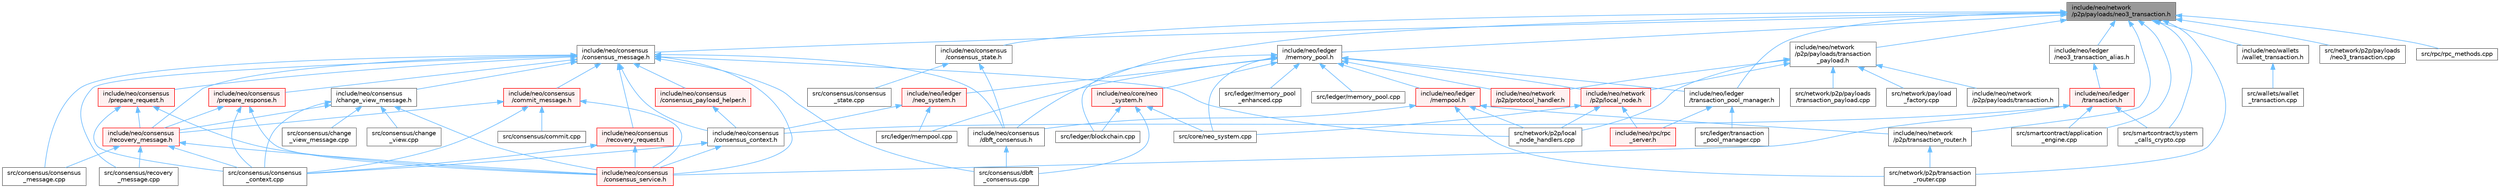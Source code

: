 digraph "include/neo/network/p2p/payloads/neo3_transaction.h"
{
 // LATEX_PDF_SIZE
  bgcolor="transparent";
  edge [fontname=Helvetica,fontsize=10,labelfontname=Helvetica,labelfontsize=10];
  node [fontname=Helvetica,fontsize=10,shape=box,height=0.2,width=0.4];
  Node1 [id="Node000001",label="include/neo/network\l/p2p/payloads/neo3_transaction.h",height=0.2,width=0.4,color="gray40", fillcolor="grey60", style="filled", fontcolor="black",tooltip=" "];
  Node1 -> Node2 [id="edge1_Node000001_Node000002",dir="back",color="steelblue1",style="solid",tooltip=" "];
  Node2 [id="Node000002",label="include/neo/consensus\l/consensus_message.h",height=0.2,width=0.4,color="grey40", fillcolor="white", style="filled",URL="$consensus__message_8h.html",tooltip=" "];
  Node2 -> Node3 [id="edge2_Node000002_Node000003",dir="back",color="steelblue1",style="solid",tooltip=" "];
  Node3 [id="Node000003",label="include/neo/consensus\l/change_view_message.h",height=0.2,width=0.4,color="grey40", fillcolor="white", style="filled",URL="$change__view__message_8h.html",tooltip=" "];
  Node3 -> Node4 [id="edge3_Node000003_Node000004",dir="back",color="steelblue1",style="solid",tooltip=" "];
  Node4 [id="Node000004",label="include/neo/consensus\l/consensus_service.h",height=0.2,width=0.4,color="red", fillcolor="#FFF0F0", style="filled",URL="$consensus__service_8h.html",tooltip=" "];
  Node3 -> Node18 [id="edge4_Node000003_Node000018",dir="back",color="steelblue1",style="solid",tooltip=" "];
  Node18 [id="Node000018",label="include/neo/consensus\l/recovery_message.h",height=0.2,width=0.4,color="red", fillcolor="#FFF0F0", style="filled",URL="$recovery__message_8h.html",tooltip=" "];
  Node18 -> Node4 [id="edge5_Node000018_Node000004",dir="back",color="steelblue1",style="solid",tooltip=" "];
  Node18 -> Node19 [id="edge6_Node000018_Node000019",dir="back",color="steelblue1",style="solid",tooltip=" "];
  Node19 [id="Node000019",label="src/consensus/consensus\l_context.cpp",height=0.2,width=0.4,color="grey40", fillcolor="white", style="filled",URL="$consensus__context_8cpp.html",tooltip=" "];
  Node18 -> Node20 [id="edge7_Node000018_Node000020",dir="back",color="steelblue1",style="solid",tooltip=" "];
  Node20 [id="Node000020",label="src/consensus/consensus\l_message.cpp",height=0.2,width=0.4,color="grey40", fillcolor="white", style="filled",URL="$consensus__message_8cpp.html",tooltip=" "];
  Node18 -> Node21 [id="edge8_Node000018_Node000021",dir="back",color="steelblue1",style="solid",tooltip=" "];
  Node21 [id="Node000021",label="src/consensus/recovery\l_message.cpp",height=0.2,width=0.4,color="grey40", fillcolor="white", style="filled",URL="$recovery__message_8cpp.html",tooltip=" "];
  Node3 -> Node23 [id="edge9_Node000003_Node000023",dir="back",color="steelblue1",style="solid",tooltip=" "];
  Node23 [id="Node000023",label="src/consensus/change\l_view.cpp",height=0.2,width=0.4,color="grey40", fillcolor="white", style="filled",URL="$change__view_8cpp.html",tooltip=" "];
  Node3 -> Node24 [id="edge10_Node000003_Node000024",dir="back",color="steelblue1",style="solid",tooltip=" "];
  Node24 [id="Node000024",label="src/consensus/change\l_view_message.cpp",height=0.2,width=0.4,color="grey40", fillcolor="white", style="filled",URL="$change__view__message_8cpp.html",tooltip=" "];
  Node3 -> Node19 [id="edge11_Node000003_Node000019",dir="back",color="steelblue1",style="solid",tooltip=" "];
  Node2 -> Node25 [id="edge12_Node000002_Node000025",dir="back",color="steelblue1",style="solid",tooltip=" "];
  Node25 [id="Node000025",label="include/neo/consensus\l/commit_message.h",height=0.2,width=0.4,color="red", fillcolor="#FFF0F0", style="filled",URL="$commit__message_8h.html",tooltip=" "];
  Node25 -> Node4 [id="edge13_Node000025_Node000004",dir="back",color="steelblue1",style="solid",tooltip=" "];
  Node25 -> Node18 [id="edge14_Node000025_Node000018",dir="back",color="steelblue1",style="solid",tooltip=" "];
  Node25 -> Node26 [id="edge15_Node000025_Node000026",dir="back",color="steelblue1",style="solid",tooltip=" "];
  Node26 [id="Node000026",label="src/consensus/commit.cpp",height=0.2,width=0.4,color="grey40", fillcolor="white", style="filled",URL="$commit_8cpp.html",tooltip=" "];
  Node25 -> Node19 [id="edge16_Node000025_Node000019",dir="back",color="steelblue1",style="solid",tooltip=" "];
  Node2 -> Node28 [id="edge17_Node000002_Node000028",dir="back",color="steelblue1",style="solid",tooltip=" "];
  Node28 [id="Node000028",label="include/neo/consensus\l/consensus_context.h",height=0.2,width=0.4,color="grey40", fillcolor="white", style="filled",URL="$consensus__context_8h.html",tooltip=" "];
  Node28 -> Node4 [id="edge18_Node000028_Node000004",dir="back",color="steelblue1",style="solid",tooltip=" "];
  Node28 -> Node19 [id="edge19_Node000028_Node000019",dir="back",color="steelblue1",style="solid",tooltip=" "];
  Node2 -> Node29 [id="edge20_Node000002_Node000029",dir="back",color="steelblue1",style="solid",tooltip=" "];
  Node29 [id="Node000029",label="include/neo/consensus\l/consensus_payload_helper.h",height=0.2,width=0.4,color="red", fillcolor="#FFF0F0", style="filled",URL="$consensus__payload__helper_8h.html",tooltip=" "];
  Node29 -> Node28 [id="edge21_Node000029_Node000028",dir="back",color="steelblue1",style="solid",tooltip=" "];
  Node2 -> Node4 [id="edge22_Node000002_Node000004",dir="back",color="steelblue1",style="solid",tooltip=" "];
  Node2 -> Node31 [id="edge23_Node000002_Node000031",dir="back",color="steelblue1",style="solid",tooltip=" "];
  Node31 [id="Node000031",label="include/neo/consensus\l/dbft_consensus.h",height=0.2,width=0.4,color="grey40", fillcolor="white", style="filled",URL="$dbft__consensus_8h.html",tooltip=" "];
  Node31 -> Node32 [id="edge24_Node000031_Node000032",dir="back",color="steelblue1",style="solid",tooltip=" "];
  Node32 [id="Node000032",label="src/consensus/dbft\l_consensus.cpp",height=0.2,width=0.4,color="grey40", fillcolor="white", style="filled",URL="$dbft__consensus_8cpp.html",tooltip=" "];
  Node2 -> Node33 [id="edge25_Node000002_Node000033",dir="back",color="steelblue1",style="solid",tooltip=" "];
  Node33 [id="Node000033",label="include/neo/consensus\l/prepare_request.h",height=0.2,width=0.4,color="red", fillcolor="#FFF0F0", style="filled",URL="$prepare__request_8h.html",tooltip=" "];
  Node33 -> Node4 [id="edge26_Node000033_Node000004",dir="back",color="steelblue1",style="solid",tooltip=" "];
  Node33 -> Node18 [id="edge27_Node000033_Node000018",dir="back",color="steelblue1",style="solid",tooltip=" "];
  Node33 -> Node19 [id="edge28_Node000033_Node000019",dir="back",color="steelblue1",style="solid",tooltip=" "];
  Node2 -> Node35 [id="edge29_Node000002_Node000035",dir="back",color="steelblue1",style="solid",tooltip=" "];
  Node35 [id="Node000035",label="include/neo/consensus\l/prepare_response.h",height=0.2,width=0.4,color="red", fillcolor="#FFF0F0", style="filled",URL="$prepare__response_8h.html",tooltip=" "];
  Node35 -> Node4 [id="edge30_Node000035_Node000004",dir="back",color="steelblue1",style="solid",tooltip=" "];
  Node35 -> Node18 [id="edge31_Node000035_Node000018",dir="back",color="steelblue1",style="solid",tooltip=" "];
  Node35 -> Node19 [id="edge32_Node000035_Node000019",dir="back",color="steelblue1",style="solid",tooltip=" "];
  Node2 -> Node18 [id="edge33_Node000002_Node000018",dir="back",color="steelblue1",style="solid",tooltip=" "];
  Node2 -> Node37 [id="edge34_Node000002_Node000037",dir="back",color="steelblue1",style="solid",tooltip=" "];
  Node37 [id="Node000037",label="include/neo/consensus\l/recovery_request.h",height=0.2,width=0.4,color="red", fillcolor="#FFF0F0", style="filled",URL="$recovery__request_8h.html",tooltip=" "];
  Node37 -> Node4 [id="edge35_Node000037_Node000004",dir="back",color="steelblue1",style="solid",tooltip=" "];
  Node37 -> Node19 [id="edge36_Node000037_Node000019",dir="back",color="steelblue1",style="solid",tooltip=" "];
  Node2 -> Node20 [id="edge37_Node000002_Node000020",dir="back",color="steelblue1",style="solid",tooltip=" "];
  Node2 -> Node32 [id="edge38_Node000002_Node000032",dir="back",color="steelblue1",style="solid",tooltip=" "];
  Node2 -> Node21 [id="edge39_Node000002_Node000021",dir="back",color="steelblue1",style="solid",tooltip=" "];
  Node2 -> Node39 [id="edge40_Node000002_Node000039",dir="back",color="steelblue1",style="solid",tooltip=" "];
  Node39 [id="Node000039",label="src/network/p2p/local\l_node_handlers.cpp",height=0.2,width=0.4,color="grey40", fillcolor="white", style="filled",URL="$local__node__handlers_8cpp.html",tooltip=" "];
  Node1 -> Node40 [id="edge41_Node000001_Node000040",dir="back",color="steelblue1",style="solid",tooltip=" "];
  Node40 [id="Node000040",label="include/neo/consensus\l/consensus_state.h",height=0.2,width=0.4,color="grey40", fillcolor="white", style="filled",URL="$consensus__state_8h.html",tooltip=" "];
  Node40 -> Node31 [id="edge42_Node000040_Node000031",dir="back",color="steelblue1",style="solid",tooltip=" "];
  Node40 -> Node41 [id="edge43_Node000040_Node000041",dir="back",color="steelblue1",style="solid",tooltip=" "];
  Node41 [id="Node000041",label="src/consensus/consensus\l_state.cpp",height=0.2,width=0.4,color="grey40", fillcolor="white", style="filled",URL="$consensus__state_8cpp.html",tooltip=" "];
  Node1 -> Node31 [id="edge44_Node000001_Node000031",dir="back",color="steelblue1",style="solid",tooltip=" "];
  Node1 -> Node42 [id="edge45_Node000001_Node000042",dir="back",color="steelblue1",style="solid",tooltip=" "];
  Node42 [id="Node000042",label="include/neo/ledger\l/memory_pool.h",height=0.2,width=0.4,color="grey40", fillcolor="white", style="filled",URL="$ledger_2memory__pool_8h.html",tooltip=" "];
  Node42 -> Node43 [id="edge46_Node000042_Node000043",dir="back",color="steelblue1",style="solid",tooltip=" "];
  Node43 [id="Node000043",label="include/neo/core/neo\l_system.h",height=0.2,width=0.4,color="red", fillcolor="#FFF0F0", style="filled",URL="$core_2neo__system_8h.html",tooltip=" "];
  Node43 -> Node32 [id="edge47_Node000043_Node000032",dir="back",color="steelblue1",style="solid",tooltip=" "];
  Node43 -> Node46 [id="edge48_Node000043_Node000046",dir="back",color="steelblue1",style="solid",tooltip=" "];
  Node46 [id="Node000046",label="src/core/neo_system.cpp",height=0.2,width=0.4,color="grey40", fillcolor="white", style="filled",URL="$core_2neo__system_8cpp.html",tooltip=" "];
  Node43 -> Node47 [id="edge49_Node000043_Node000047",dir="back",color="steelblue1",style="solid",tooltip=" "];
  Node47 [id="Node000047",label="src/ledger/blockchain.cpp",height=0.2,width=0.4,color="grey40", fillcolor="white", style="filled",URL="$blockchain_8cpp.html",tooltip=" "];
  Node42 -> Node52 [id="edge50_Node000042_Node000052",dir="back",color="steelblue1",style="solid",tooltip=" "];
  Node52 [id="Node000052",label="include/neo/ledger\l/mempool.h",height=0.2,width=0.4,color="red", fillcolor="#FFF0F0", style="filled",URL="$mempool_8h.html",tooltip=" "];
  Node52 -> Node31 [id="edge51_Node000052_Node000031",dir="back",color="steelblue1",style="solid",tooltip=" "];
  Node52 -> Node55 [id="edge52_Node000052_Node000055",dir="back",color="steelblue1",style="solid",tooltip=" "];
  Node55 [id="Node000055",label="include/neo/network\l/p2p/transaction_router.h",height=0.2,width=0.4,color="grey40", fillcolor="white", style="filled",URL="$transaction__router_8h.html",tooltip=" "];
  Node55 -> Node56 [id="edge53_Node000055_Node000056",dir="back",color="steelblue1",style="solid",tooltip=" "];
  Node56 [id="Node000056",label="src/network/p2p/transaction\l_router.cpp",height=0.2,width=0.4,color="grey40", fillcolor="white", style="filled",URL="$transaction__router_8cpp.html",tooltip=" "];
  Node52 -> Node39 [id="edge54_Node000052_Node000039",dir="back",color="steelblue1",style="solid",tooltip=" "];
  Node52 -> Node56 [id="edge55_Node000052_Node000056",dir="back",color="steelblue1",style="solid",tooltip=" "];
  Node42 -> Node108 [id="edge56_Node000042_Node000108",dir="back",color="steelblue1",style="solid",tooltip=" "];
  Node108 [id="Node000108",label="include/neo/ledger\l/neo_system.h",height=0.2,width=0.4,color="red", fillcolor="#FFF0F0", style="filled",URL="$ledger_2neo__system_8h.html",tooltip=" "];
  Node108 -> Node28 [id="edge57_Node000108_Node000028",dir="back",color="steelblue1",style="solid",tooltip=" "];
  Node108 -> Node111 [id="edge58_Node000108_Node000111",dir="back",color="steelblue1",style="solid",tooltip=" "];
  Node111 [id="Node000111",label="src/ledger/mempool.cpp",height=0.2,width=0.4,color="grey40", fillcolor="white", style="filled",URL="$mempool_8cpp.html",tooltip=" "];
  Node42 -> Node112 [id="edge59_Node000042_Node000112",dir="back",color="steelblue1",style="solid",tooltip=" "];
  Node112 [id="Node000112",label="include/neo/ledger\l/transaction_pool_manager.h",height=0.2,width=0.4,color="grey40", fillcolor="white", style="filled",URL="$transaction__pool__manager_8h.html",tooltip=" "];
  Node112 -> Node113 [id="edge60_Node000112_Node000113",dir="back",color="steelblue1",style="solid",tooltip=" "];
  Node113 [id="Node000113",label="include/neo/rpc/rpc\l_server.h",height=0.2,width=0.4,color="red", fillcolor="#FFF0F0", style="filled",URL="$rpc__server_8h.html",tooltip=" "];
  Node112 -> Node117 [id="edge61_Node000112_Node000117",dir="back",color="steelblue1",style="solid",tooltip=" "];
  Node117 [id="Node000117",label="src/ledger/transaction\l_pool_manager.cpp",height=0.2,width=0.4,color="grey40", fillcolor="white", style="filled",URL="$transaction__pool__manager_8cpp.html",tooltip=" "];
  Node42 -> Node118 [id="edge62_Node000042_Node000118",dir="back",color="steelblue1",style="solid",tooltip=" "];
  Node118 [id="Node000118",label="include/neo/network\l/p2p/local_node.h",height=0.2,width=0.4,color="red", fillcolor="#FFF0F0", style="filled",URL="$local__node_8h.html",tooltip=" "];
  Node118 -> Node113 [id="edge63_Node000118_Node000113",dir="back",color="steelblue1",style="solid",tooltip=" "];
  Node118 -> Node46 [id="edge64_Node000118_Node000046",dir="back",color="steelblue1",style="solid",tooltip=" "];
  Node118 -> Node39 [id="edge65_Node000118_Node000039",dir="back",color="steelblue1",style="solid",tooltip=" "];
  Node42 -> Node126 [id="edge66_Node000042_Node000126",dir="back",color="steelblue1",style="solid",tooltip=" "];
  Node126 [id="Node000126",label="include/neo/network\l/p2p/protocol_handler.h",height=0.2,width=0.4,color="red", fillcolor="#FFF0F0", style="filled",URL="$protocol__handler_8h.html",tooltip=" "];
  Node42 -> Node46 [id="edge67_Node000042_Node000046",dir="back",color="steelblue1",style="solid",tooltip=" "];
  Node42 -> Node47 [id="edge68_Node000042_Node000047",dir="back",color="steelblue1",style="solid",tooltip=" "];
  Node42 -> Node128 [id="edge69_Node000042_Node000128",dir="back",color="steelblue1",style="solid",tooltip=" "];
  Node128 [id="Node000128",label="src/ledger/memory_pool.cpp",height=0.2,width=0.4,color="grey40", fillcolor="white", style="filled",URL="$ledger_2memory__pool_8cpp.html",tooltip=" "];
  Node42 -> Node129 [id="edge70_Node000042_Node000129",dir="back",color="steelblue1",style="solid",tooltip=" "];
  Node129 [id="Node000129",label="src/ledger/memory_pool\l_enhanced.cpp",height=0.2,width=0.4,color="grey40", fillcolor="white", style="filled",URL="$memory__pool__enhanced_8cpp.html",tooltip=" "];
  Node42 -> Node111 [id="edge71_Node000042_Node000111",dir="back",color="steelblue1",style="solid",tooltip=" "];
  Node1 -> Node130 [id="edge72_Node000001_Node000130",dir="back",color="steelblue1",style="solid",tooltip=" "];
  Node130 [id="Node000130",label="include/neo/ledger\l/neo3_transaction_alias.h",height=0.2,width=0.4,color="grey40", fillcolor="white", style="filled",URL="$neo3__transaction__alias_8h.html",tooltip=" "];
  Node130 -> Node131 [id="edge73_Node000130_Node000131",dir="back",color="steelblue1",style="solid",tooltip=" "];
  Node131 [id="Node000131",label="include/neo/ledger\l/transaction.h",height=0.2,width=0.4,color="red", fillcolor="#FFF0F0", style="filled",URL="$ledger_2transaction_8h.html",tooltip=" "];
  Node131 -> Node28 [id="edge74_Node000131_Node000028",dir="back",color="steelblue1",style="solid",tooltip=" "];
  Node131 -> Node4 [id="edge75_Node000131_Node000004",dir="back",color="steelblue1",style="solid",tooltip=" "];
  Node131 -> Node164 [id="edge76_Node000131_Node000164",dir="back",color="steelblue1",style="solid",tooltip=" "];
  Node164 [id="Node000164",label="src/smartcontract/application\l_engine.cpp",height=0.2,width=0.4,color="grey40", fillcolor="white", style="filled",URL="$application__engine_8cpp.html",tooltip=" "];
  Node131 -> Node157 [id="edge77_Node000131_Node000157",dir="back",color="steelblue1",style="solid",tooltip=" "];
  Node157 [id="Node000157",label="src/smartcontract/system\l_calls_crypto.cpp",height=0.2,width=0.4,color="grey40", fillcolor="white", style="filled",URL="$system__calls__crypto_8cpp.html",tooltip=" "];
  Node1 -> Node112 [id="edge78_Node000001_Node000112",dir="back",color="steelblue1",style="solid",tooltip=" "];
  Node1 -> Node213 [id="edge79_Node000001_Node000213",dir="back",color="steelblue1",style="solid",tooltip=" "];
  Node213 [id="Node000213",label="include/neo/network\l/p2p/payloads/transaction\l_payload.h",height=0.2,width=0.4,color="grey40", fillcolor="white", style="filled",URL="$transaction__payload_8h.html",tooltip=" "];
  Node213 -> Node118 [id="edge80_Node000213_Node000118",dir="back",color="steelblue1",style="solid",tooltip=" "];
  Node213 -> Node214 [id="edge81_Node000213_Node000214",dir="back",color="steelblue1",style="solid",tooltip=" "];
  Node214 [id="Node000214",label="include/neo/network\l/p2p/payloads/transaction.h",height=0.2,width=0.4,color="grey40", fillcolor="white", style="filled",URL="$network_2p2p_2payloads_2transaction_8h.html",tooltip=" "];
  Node213 -> Node126 [id="edge82_Node000213_Node000126",dir="back",color="steelblue1",style="solid",tooltip=" "];
  Node213 -> Node39 [id="edge83_Node000213_Node000039",dir="back",color="steelblue1",style="solid",tooltip=" "];
  Node213 -> Node215 [id="edge84_Node000213_Node000215",dir="back",color="steelblue1",style="solid",tooltip=" "];
  Node215 [id="Node000215",label="src/network/p2p/payloads\l/transaction_payload.cpp",height=0.2,width=0.4,color="grey40", fillcolor="white", style="filled",URL="$transaction__payload_8cpp.html",tooltip=" "];
  Node213 -> Node149 [id="edge85_Node000213_Node000149",dir="back",color="steelblue1",style="solid",tooltip=" "];
  Node149 [id="Node000149",label="src/network/payload\l_factory.cpp",height=0.2,width=0.4,color="grey40", fillcolor="white", style="filled",URL="$payload__factory_8cpp.html",tooltip=" "];
  Node1 -> Node55 [id="edge86_Node000001_Node000055",dir="back",color="steelblue1",style="solid",tooltip=" "];
  Node1 -> Node216 [id="edge87_Node000001_Node000216",dir="back",color="steelblue1",style="solid",tooltip=" "];
  Node216 [id="Node000216",label="include/neo/wallets\l/wallet_transaction.h",height=0.2,width=0.4,color="grey40", fillcolor="white", style="filled",URL="$wallet__transaction_8h.html",tooltip=" "];
  Node216 -> Node217 [id="edge88_Node000216_Node000217",dir="back",color="steelblue1",style="solid",tooltip=" "];
  Node217 [id="Node000217",label="src/wallets/wallet\l_transaction.cpp",height=0.2,width=0.4,color="grey40", fillcolor="white", style="filled",URL="$wallet__transaction_8cpp.html",tooltip=" "];
  Node1 -> Node218 [id="edge89_Node000001_Node000218",dir="back",color="steelblue1",style="solid",tooltip=" "];
  Node218 [id="Node000218",label="src/network/p2p/payloads\l/neo3_transaction.cpp",height=0.2,width=0.4,color="grey40", fillcolor="white", style="filled",URL="$neo3__transaction_8cpp.html",tooltip=" "];
  Node1 -> Node56 [id="edge90_Node000001_Node000056",dir="back",color="steelblue1",style="solid",tooltip=" "];
  Node1 -> Node99 [id="edge91_Node000001_Node000099",dir="back",color="steelblue1",style="solid",tooltip=" "];
  Node99 [id="Node000099",label="src/rpc/rpc_methods.cpp",height=0.2,width=0.4,color="grey40", fillcolor="white", style="filled",URL="$rpc__methods_8cpp.html",tooltip=" "];
  Node1 -> Node164 [id="edge92_Node000001_Node000164",dir="back",color="steelblue1",style="solid",tooltip=" "];
  Node1 -> Node157 [id="edge93_Node000001_Node000157",dir="back",color="steelblue1",style="solid",tooltip=" "];
}
